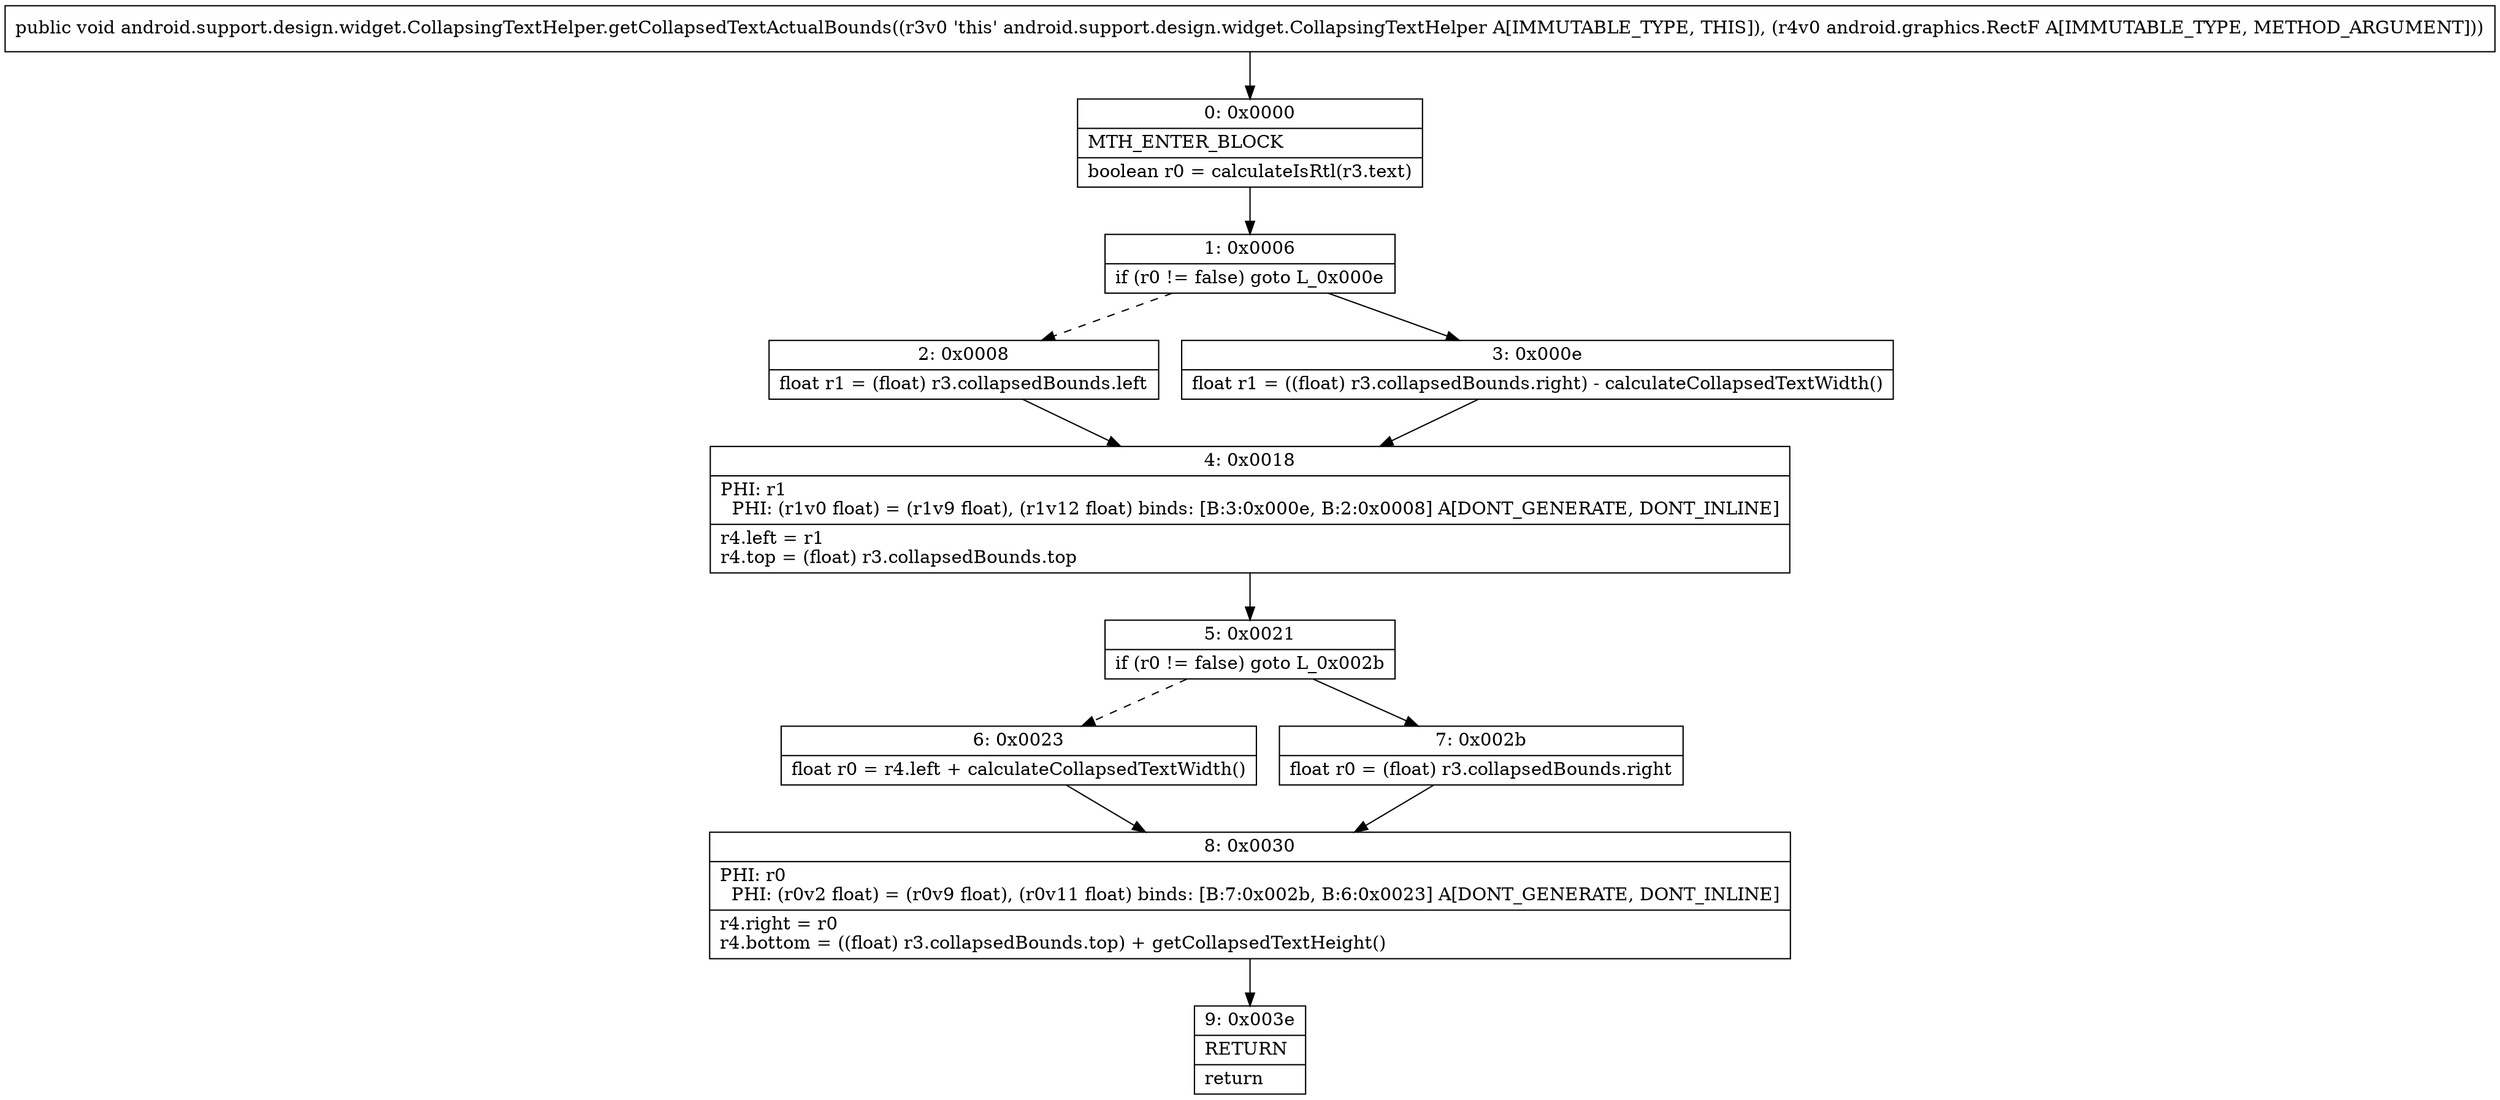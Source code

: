digraph "CFG forandroid.support.design.widget.CollapsingTextHelper.getCollapsedTextActualBounds(Landroid\/graphics\/RectF;)V" {
Node_0 [shape=record,label="{0\:\ 0x0000|MTH_ENTER_BLOCK\l|boolean r0 = calculateIsRtl(r3.text)\l}"];
Node_1 [shape=record,label="{1\:\ 0x0006|if (r0 != false) goto L_0x000e\l}"];
Node_2 [shape=record,label="{2\:\ 0x0008|float r1 = (float) r3.collapsedBounds.left\l}"];
Node_3 [shape=record,label="{3\:\ 0x000e|float r1 = ((float) r3.collapsedBounds.right) \- calculateCollapsedTextWidth()\l}"];
Node_4 [shape=record,label="{4\:\ 0x0018|PHI: r1 \l  PHI: (r1v0 float) = (r1v9 float), (r1v12 float) binds: [B:3:0x000e, B:2:0x0008] A[DONT_GENERATE, DONT_INLINE]\l|r4.left = r1\lr4.top = (float) r3.collapsedBounds.top\l}"];
Node_5 [shape=record,label="{5\:\ 0x0021|if (r0 != false) goto L_0x002b\l}"];
Node_6 [shape=record,label="{6\:\ 0x0023|float r0 = r4.left + calculateCollapsedTextWidth()\l}"];
Node_7 [shape=record,label="{7\:\ 0x002b|float r0 = (float) r3.collapsedBounds.right\l}"];
Node_8 [shape=record,label="{8\:\ 0x0030|PHI: r0 \l  PHI: (r0v2 float) = (r0v9 float), (r0v11 float) binds: [B:7:0x002b, B:6:0x0023] A[DONT_GENERATE, DONT_INLINE]\l|r4.right = r0\lr4.bottom = ((float) r3.collapsedBounds.top) + getCollapsedTextHeight()\l}"];
Node_9 [shape=record,label="{9\:\ 0x003e|RETURN\l|return\l}"];
MethodNode[shape=record,label="{public void android.support.design.widget.CollapsingTextHelper.getCollapsedTextActualBounds((r3v0 'this' android.support.design.widget.CollapsingTextHelper A[IMMUTABLE_TYPE, THIS]), (r4v0 android.graphics.RectF A[IMMUTABLE_TYPE, METHOD_ARGUMENT])) }"];
MethodNode -> Node_0;
Node_0 -> Node_1;
Node_1 -> Node_2[style=dashed];
Node_1 -> Node_3;
Node_2 -> Node_4;
Node_3 -> Node_4;
Node_4 -> Node_5;
Node_5 -> Node_6[style=dashed];
Node_5 -> Node_7;
Node_6 -> Node_8;
Node_7 -> Node_8;
Node_8 -> Node_9;
}

